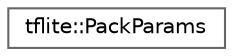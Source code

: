 digraph "Graphical Class Hierarchy"
{
 // LATEX_PDF_SIZE
  bgcolor="transparent";
  edge [fontname=Helvetica,fontsize=10,labelfontname=Helvetica,labelfontsize=10];
  node [fontname=Helvetica,fontsize=10,shape=box,height=0.2,width=0.4];
  rankdir="LR";
  Node0 [id="Node000000",label="tflite::PackParams",height=0.2,width=0.4,color="grey40", fillcolor="white", style="filled",URL="$structtflite_1_1_pack_params.html",tooltip=" "];
}
